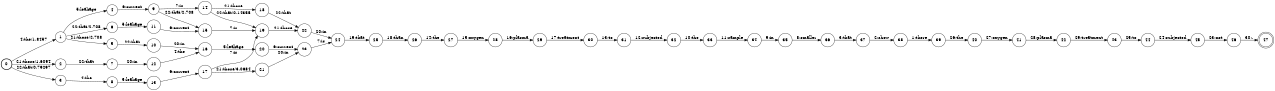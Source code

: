 digraph FST {
rankdir = LR;
size = "8.5,11";
label = "";
center = 1;
orientation = Portrait;
ranksep = "0.4";
nodesep = "0.25";
0 [label = "0", shape = circle, style = bold, fontsize = 14]
	0 -> 1 [label = "4:the/1.8457", fontsize = 14];
	0 -> 2 [label = "21:those/1.6094", fontsize = 14];
	0 -> 3 [label = "22:that/0.79297", fontsize = 14];
1 [label = "1", shape = circle, style = solid, fontsize = 14]
	1 -> 4 [label = "5:leakage", fontsize = 14];
	1 -> 5 [label = "21:those/2.708", fontsize = 14];
	1 -> 6 [label = "22:that/2.708", fontsize = 14];
2 [label = "2", shape = circle, style = solid, fontsize = 14]
	2 -> 7 [label = "22:that", fontsize = 14];
3 [label = "3", shape = circle, style = solid, fontsize = 14]
	3 -> 8 [label = "4:the", fontsize = 14];
4 [label = "4", shape = circle, style = solid, fontsize = 14]
	4 -> 9 [label = "6:current", fontsize = 14];
5 [label = "5", shape = circle, style = solid, fontsize = 14]
	5 -> 10 [label = "22:that", fontsize = 14];
6 [label = "6", shape = circle, style = solid, fontsize = 14]
	6 -> 11 [label = "5:leakage", fontsize = 14];
7 [label = "7", shape = circle, style = solid, fontsize = 14]
	7 -> 12 [label = "20:in", fontsize = 14];
8 [label = "8", shape = circle, style = solid, fontsize = 14]
	8 -> 13 [label = "5:leakage", fontsize = 14];
9 [label = "9", shape = circle, style = solid, fontsize = 14]
	9 -> 14 [label = "7:is", fontsize = 14];
	9 -> 15 [label = "22:that/2.708", fontsize = 14];
10 [label = "10", shape = circle, style = solid, fontsize = 14]
	10 -> 16 [label = "20:in", fontsize = 14];
11 [label = "11", shape = circle, style = solid, fontsize = 14]
	11 -> 15 [label = "6:current", fontsize = 14];
12 [label = "12", shape = circle, style = solid, fontsize = 14]
	12 -> 16 [label = "4:the", fontsize = 14];
13 [label = "13", shape = circle, style = solid, fontsize = 14]
	13 -> 17 [label = "6:current", fontsize = 14];
14 [label = "14", shape = circle, style = solid, fontsize = 14]
	14 -> 18 [label = "21:those", fontsize = 14];
	14 -> 19 [label = "22:that/0.14355", fontsize = 14];
15 [label = "15", shape = circle, style = solid, fontsize = 14]
	15 -> 19 [label = "7:is", fontsize = 14];
16 [label = "16", shape = circle, style = solid, fontsize = 14]
	16 -> 20 [label = "5:leakage", fontsize = 14];
17 [label = "17", shape = circle, style = solid, fontsize = 14]
	17 -> 19 [label = "7:is", fontsize = 14];
	17 -> 21 [label = "21:those/3.0684", fontsize = 14];
18 [label = "18", shape = circle, style = solid, fontsize = 14]
	18 -> 22 [label = "22:that", fontsize = 14];
19 [label = "19", shape = circle, style = solid, fontsize = 14]
	19 -> 22 [label = "21:those", fontsize = 14];
20 [label = "20", shape = circle, style = solid, fontsize = 14]
	20 -> 23 [label = "6:current", fontsize = 14];
21 [label = "21", shape = circle, style = solid, fontsize = 14]
	21 -> 23 [label = "20:in", fontsize = 14];
22 [label = "22", shape = circle, style = solid, fontsize = 14]
	22 -> 24 [label = "20:in", fontsize = 14];
23 [label = "23", shape = circle, style = solid, fontsize = 14]
	23 -> 24 [label = "7:is", fontsize = 14];
24 [label = "24", shape = circle, style = solid, fontsize = 14]
	24 -> 25 [label = "19:that", fontsize = 14];
25 [label = "25", shape = circle, style = solid, fontsize = 14]
	25 -> 26 [label = "18:than", fontsize = 14];
26 [label = "26", shape = circle, style = solid, fontsize = 14]
	26 -> 27 [label = "14:the", fontsize = 14];
27 [label = "27", shape = circle, style = solid, fontsize = 14]
	27 -> 28 [label = "15:oxygen", fontsize = 14];
28 [label = "28", shape = circle, style = solid, fontsize = 14]
	28 -> 29 [label = "16:plasma", fontsize = 14];
29 [label = "29", shape = circle, style = solid, fontsize = 14]
	29 -> 30 [label = "17:treatment", fontsize = 14];
30 [label = "30", shape = circle, style = solid, fontsize = 14]
	30 -> 31 [label = "13:to", fontsize = 14];
31 [label = "31", shape = circle, style = solid, fontsize = 14]
	31 -> 32 [label = "12:subjected", fontsize = 14];
32 [label = "32", shape = circle, style = solid, fontsize = 14]
	32 -> 33 [label = "10:the", fontsize = 14];
33 [label = "33", shape = circle, style = solid, fontsize = 14]
	33 -> 34 [label = "11:sample", fontsize = 14];
34 [label = "34", shape = circle, style = solid, fontsize = 14]
	34 -> 35 [label = "9:in", fontsize = 14];
35 [label = "35", shape = circle, style = solid, fontsize = 14]
	35 -> 36 [label = "8:smaller", fontsize = 14];
36 [label = "36", shape = circle, style = solid, fontsize = 14]
	36 -> 37 [label = "3:that", fontsize = 14];
37 [label = "37", shape = circle, style = solid, fontsize = 14]
	37 -> 38 [label = "2:show", fontsize = 14];
38 [label = "38", shape = circle, style = solid, fontsize = 14]
	38 -> 39 [label = "1:there", fontsize = 14];
39 [label = "39", shape = circle, style = solid, fontsize = 14]
	39 -> 40 [label = "26:the", fontsize = 14];
40 [label = "40", shape = circle, style = solid, fontsize = 14]
	40 -> 41 [label = "27:oxygen", fontsize = 14];
41 [label = "41", shape = circle, style = solid, fontsize = 14]
	41 -> 42 [label = "28:plasma", fontsize = 14];
42 [label = "42", shape = circle, style = solid, fontsize = 14]
	42 -> 43 [label = "29:treatment", fontsize = 14];
43 [label = "43", shape = circle, style = solid, fontsize = 14]
	43 -> 44 [label = "25:to", fontsize = 14];
44 [label = "44", shape = circle, style = solid, fontsize = 14]
	44 -> 45 [label = "24:subjected", fontsize = 14];
45 [label = "45", shape = circle, style = solid, fontsize = 14]
	45 -> 46 [label = "23:not", fontsize = 14];
46 [label = "46", shape = circle, style = solid, fontsize = 14]
	46 -> 47 [label = "30:.", fontsize = 14];
47 [label = "47", shape = doublecircle, style = solid, fontsize = 14]
}
